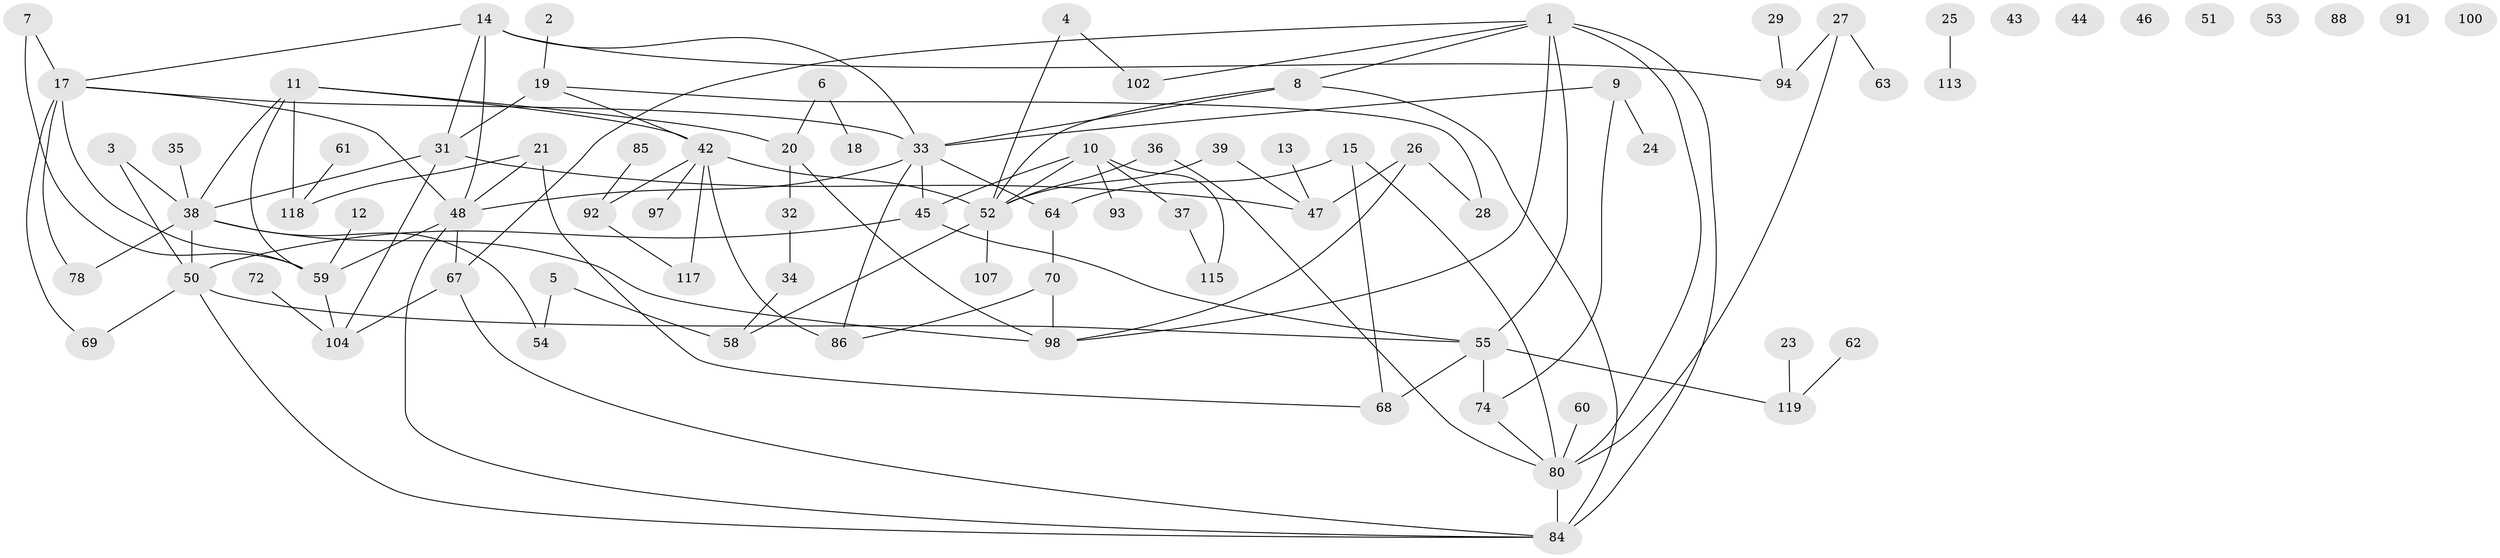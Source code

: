 // Generated by graph-tools (version 1.1) at 2025/23/03/03/25 07:23:29]
// undirected, 83 vertices, 117 edges
graph export_dot {
graph [start="1"]
  node [color=gray90,style=filled];
  1 [super="+71"];
  2 [super="+95"];
  3;
  4 [super="+22"];
  5 [super="+99"];
  6;
  7;
  8 [super="+16"];
  9;
  10 [super="+56"];
  11 [super="+65"];
  12;
  13;
  14 [super="+30"];
  15;
  17 [super="+75"];
  18;
  19 [super="+41"];
  20 [super="+49"];
  21 [super="+106"];
  23;
  24;
  25;
  26;
  27;
  28 [super="+83"];
  29;
  31 [super="+114"];
  32;
  33 [super="+40"];
  34 [super="+87"];
  35;
  36;
  37 [super="+76"];
  38 [super="+103"];
  39 [super="+110"];
  42 [super="+105"];
  43;
  44;
  45 [super="+101"];
  46;
  47 [super="+57"];
  48 [super="+81"];
  50 [super="+89"];
  51;
  52 [super="+96"];
  53;
  54;
  55 [super="+77"];
  58 [super="+66"];
  59 [super="+79"];
  60;
  61;
  62;
  63;
  64 [super="+90"];
  67 [super="+73"];
  68;
  69;
  70;
  72;
  74 [super="+82"];
  78;
  80 [super="+108"];
  84 [super="+116"];
  85;
  86;
  88;
  91;
  92 [super="+109"];
  93;
  94;
  97;
  98 [super="+112"];
  100;
  102;
  104 [super="+111"];
  107;
  113;
  115;
  117;
  118;
  119;
  1 -- 98;
  1 -- 102;
  1 -- 80 [weight=2];
  1 -- 84;
  1 -- 8;
  1 -- 67;
  1 -- 55;
  2 -- 19;
  3 -- 38;
  3 -- 50;
  4 -- 102;
  4 -- 52;
  5 -- 54;
  5 -- 58 [weight=2];
  6 -- 18;
  6 -- 20;
  7 -- 17;
  7 -- 59;
  8 -- 33;
  8 -- 84;
  8 -- 52;
  9 -- 24;
  9 -- 74;
  9 -- 33;
  10 -- 37;
  10 -- 115;
  10 -- 93;
  10 -- 45;
  10 -- 52;
  11 -- 38;
  11 -- 20;
  11 -- 59;
  11 -- 42;
  11 -- 118;
  12 -- 59;
  13 -- 47;
  14 -- 17;
  14 -- 48;
  14 -- 94;
  14 -- 31;
  14 -- 33;
  15 -- 68;
  15 -- 80;
  15 -- 64;
  17 -- 59;
  17 -- 78;
  17 -- 69;
  17 -- 33;
  17 -- 48;
  19 -- 31;
  19 -- 28;
  19 -- 42;
  20 -- 32;
  20 -- 98;
  21 -- 118;
  21 -- 68;
  21 -- 48;
  23 -- 119;
  25 -- 113;
  26 -- 98;
  26 -- 47;
  26 -- 28;
  27 -- 63;
  27 -- 80;
  27 -- 94;
  29 -- 94;
  31 -- 104;
  31 -- 38;
  31 -- 47;
  32 -- 34;
  33 -- 48;
  33 -- 64;
  33 -- 86;
  33 -- 45;
  34 -- 58;
  35 -- 38;
  36 -- 52;
  36 -- 80;
  37 -- 115;
  38 -- 54;
  38 -- 50;
  38 -- 78;
  38 -- 98;
  39 -- 47;
  39 -- 52;
  42 -- 52 [weight=2];
  42 -- 86;
  42 -- 97;
  42 -- 117;
  42 -- 92;
  45 -- 50;
  45 -- 55;
  48 -- 67;
  48 -- 84;
  48 -- 59;
  50 -- 84;
  50 -- 69;
  50 -- 55;
  52 -- 58;
  52 -- 107;
  55 -- 119;
  55 -- 68;
  55 -- 74;
  59 -- 104;
  60 -- 80;
  61 -- 118;
  62 -- 119;
  64 -- 70;
  67 -- 84;
  67 -- 104;
  70 -- 86;
  70 -- 98;
  72 -- 104;
  74 -- 80;
  80 -- 84 [weight=2];
  85 -- 92;
  92 -- 117;
}

